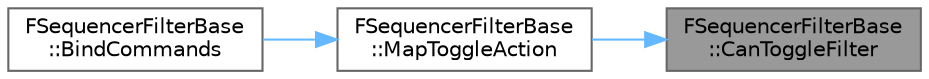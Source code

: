digraph "FSequencerFilterBase::CanToggleFilter"
{
 // INTERACTIVE_SVG=YES
 // LATEX_PDF_SIZE
  bgcolor="transparent";
  edge [fontname=Helvetica,fontsize=10,labelfontname=Helvetica,labelfontsize=10];
  node [fontname=Helvetica,fontsize=10,shape=box,height=0.2,width=0.4];
  rankdir="RL";
  Node1 [id="Node000001",label="FSequencerFilterBase\l::CanToggleFilter",height=0.2,width=0.4,color="gray40", fillcolor="grey60", style="filled", fontcolor="black",tooltip=" "];
  Node1 -> Node2 [id="edge1_Node000001_Node000002",dir="back",color="steelblue1",style="solid",tooltip=" "];
  Node2 [id="Node000002",label="FSequencerFilterBase\l::MapToggleAction",height=0.2,width=0.4,color="grey40", fillcolor="white", style="filled",URL="$d2/d17/classFSequencerFilterBase.html#a38d3209aa8951bb4516864f033ea78a4",tooltip=" "];
  Node2 -> Node3 [id="edge2_Node000002_Node000003",dir="back",color="steelblue1",style="solid",tooltip=" "];
  Node3 [id="Node000003",label="FSequencerFilterBase\l::BindCommands",height=0.2,width=0.4,color="grey40", fillcolor="white", style="filled",URL="$d2/d17/classFSequencerFilterBase.html#ad1e310f5741c48eb88e69afe2495f6e8",tooltip=" "];
}
